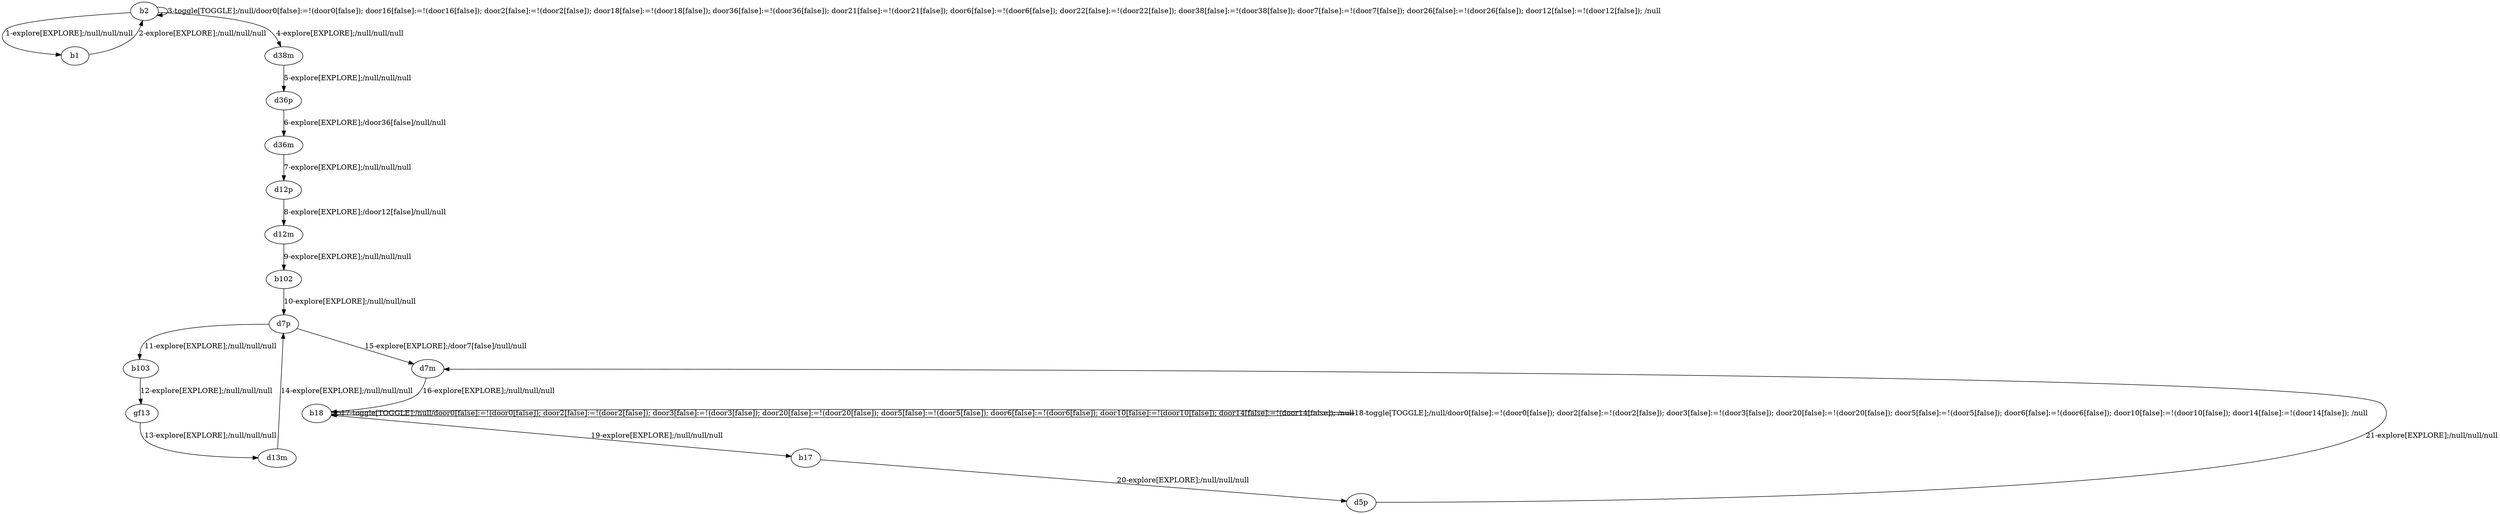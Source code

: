 # Total number of goals covered by this test: 2
# d5p --> d7m
# b17 --> d5p

digraph g {
"b2" -> "b1" [label = "1-explore[EXPLORE];/null/null/null"];
"b1" -> "b2" [label = "2-explore[EXPLORE];/null/null/null"];
"b2" -> "b2" [label = "3-toggle[TOGGLE];/null/door0[false]:=!(door0[false]); door16[false]:=!(door16[false]); door2[false]:=!(door2[false]); door18[false]:=!(door18[false]); door36[false]:=!(door36[false]); door21[false]:=!(door21[false]); door6[false]:=!(door6[false]); door22[false]:=!(door22[false]); door38[false]:=!(door38[false]); door7[false]:=!(door7[false]); door26[false]:=!(door26[false]); door12[false]:=!(door12[false]); /null"];
"b2" -> "d38m" [label = "4-explore[EXPLORE];/null/null/null"];
"d38m" -> "d36p" [label = "5-explore[EXPLORE];/null/null/null"];
"d36p" -> "d36m" [label = "6-explore[EXPLORE];/door36[false]/null/null"];
"d36m" -> "d12p" [label = "7-explore[EXPLORE];/null/null/null"];
"d12p" -> "d12m" [label = "8-explore[EXPLORE];/door12[false]/null/null"];
"d12m" -> "b102" [label = "9-explore[EXPLORE];/null/null/null"];
"b102" -> "d7p" [label = "10-explore[EXPLORE];/null/null/null"];
"d7p" -> "b103" [label = "11-explore[EXPLORE];/null/null/null"];
"b103" -> "gf13" [label = "12-explore[EXPLORE];/null/null/null"];
"gf13" -> "d13m" [label = "13-explore[EXPLORE];/null/null/null"];
"d13m" -> "d7p" [label = "14-explore[EXPLORE];/null/null/null"];
"d7p" -> "d7m" [label = "15-explore[EXPLORE];/door7[false]/null/null"];
"d7m" -> "b18" [label = "16-explore[EXPLORE];/null/null/null"];
"b18" -> "b18" [label = "17-toggle[TOGGLE];/null/door0[false]:=!(door0[false]); door2[false]:=!(door2[false]); door3[false]:=!(door3[false]); door20[false]:=!(door20[false]); door5[false]:=!(door5[false]); door6[false]:=!(door6[false]); door10[false]:=!(door10[false]); door14[false]:=!(door14[false]); /null"];
"b18" -> "b18" [label = "18-toggle[TOGGLE];/null/door0[false]:=!(door0[false]); door2[false]:=!(door2[false]); door3[false]:=!(door3[false]); door20[false]:=!(door20[false]); door5[false]:=!(door5[false]); door6[false]:=!(door6[false]); door10[false]:=!(door10[false]); door14[false]:=!(door14[false]); /null"];
"b18" -> "b17" [label = "19-explore[EXPLORE];/null/null/null"];
"b17" -> "d5p" [label = "20-explore[EXPLORE];/null/null/null"];
"d5p" -> "d7m" [label = "21-explore[EXPLORE];/null/null/null"];
}